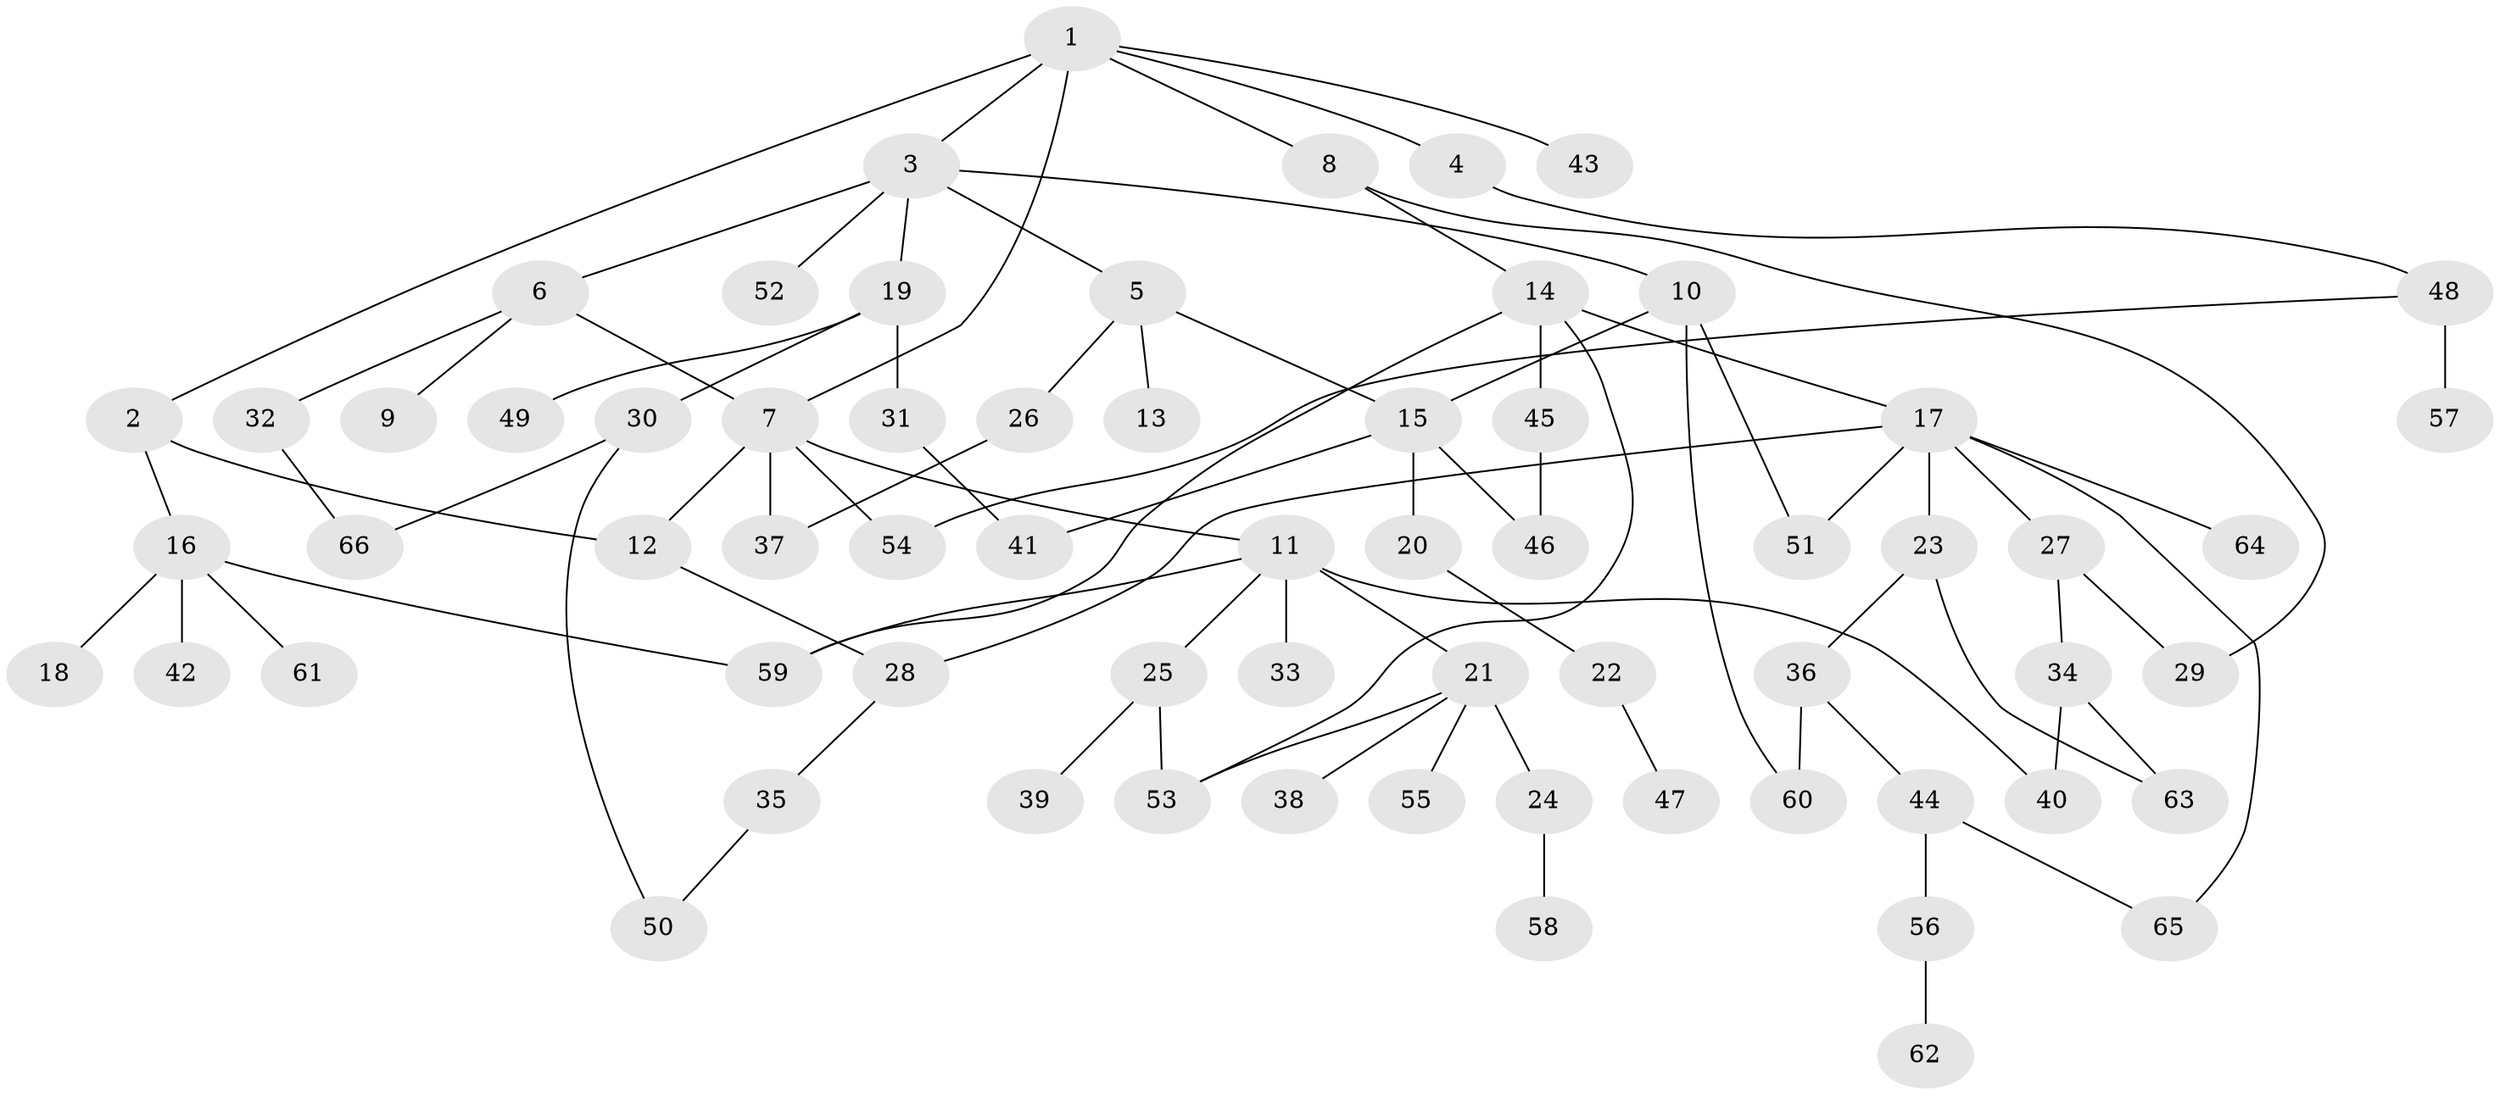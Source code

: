 // coarse degree distribution, {5: 0.11904761904761904, 4: 0.07142857142857142, 2: 0.21428571428571427, 3: 0.23809523809523808, 6: 0.07142857142857142, 8: 0.023809523809523808, 1: 0.2619047619047619}
// Generated by graph-tools (version 1.1) at 2025/41/03/06/25 10:41:27]
// undirected, 66 vertices, 85 edges
graph export_dot {
graph [start="1"]
  node [color=gray90,style=filled];
  1;
  2;
  3;
  4;
  5;
  6;
  7;
  8;
  9;
  10;
  11;
  12;
  13;
  14;
  15;
  16;
  17;
  18;
  19;
  20;
  21;
  22;
  23;
  24;
  25;
  26;
  27;
  28;
  29;
  30;
  31;
  32;
  33;
  34;
  35;
  36;
  37;
  38;
  39;
  40;
  41;
  42;
  43;
  44;
  45;
  46;
  47;
  48;
  49;
  50;
  51;
  52;
  53;
  54;
  55;
  56;
  57;
  58;
  59;
  60;
  61;
  62;
  63;
  64;
  65;
  66;
  1 -- 2;
  1 -- 3;
  1 -- 4;
  1 -- 8;
  1 -- 43;
  1 -- 7;
  2 -- 12;
  2 -- 16;
  3 -- 5;
  3 -- 6;
  3 -- 10;
  3 -- 19;
  3 -- 52;
  4 -- 48;
  5 -- 13;
  5 -- 26;
  5 -- 15;
  6 -- 7;
  6 -- 9;
  6 -- 32;
  7 -- 11;
  7 -- 54;
  7 -- 12;
  7 -- 37;
  8 -- 14;
  8 -- 29;
  10 -- 15;
  10 -- 60;
  10 -- 51;
  11 -- 21;
  11 -- 25;
  11 -- 33;
  11 -- 40;
  11 -- 59;
  12 -- 28;
  14 -- 17;
  14 -- 45;
  14 -- 59;
  14 -- 53;
  15 -- 20;
  15 -- 41;
  15 -- 46;
  16 -- 18;
  16 -- 42;
  16 -- 61;
  16 -- 59;
  17 -- 23;
  17 -- 27;
  17 -- 28;
  17 -- 51;
  17 -- 64;
  17 -- 65;
  19 -- 30;
  19 -- 31;
  19 -- 49;
  20 -- 22;
  21 -- 24;
  21 -- 38;
  21 -- 55;
  21 -- 53;
  22 -- 47;
  23 -- 36;
  23 -- 63;
  24 -- 58;
  25 -- 39;
  25 -- 53;
  26 -- 37;
  27 -- 34;
  27 -- 29;
  28 -- 35;
  30 -- 50;
  30 -- 66;
  31 -- 41;
  32 -- 66;
  34 -- 63;
  34 -- 40;
  35 -- 50;
  36 -- 44;
  36 -- 60;
  44 -- 56;
  44 -- 65;
  45 -- 46;
  48 -- 54;
  48 -- 57;
  56 -- 62;
}
